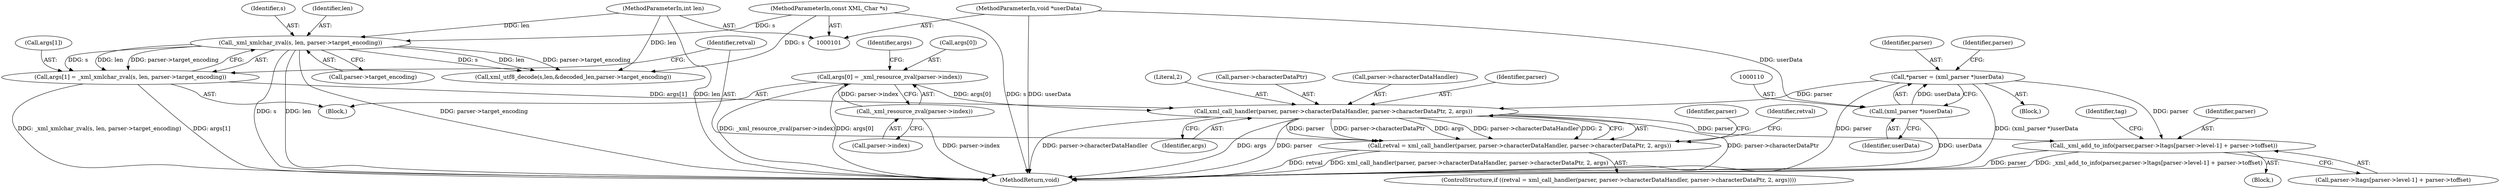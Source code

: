 digraph "0_php_dccda88f27a084bcbbb30198ace12b4e7ae961cc_4@pointer" {
"1000143" [label="(Call,xml_call_handler(parser, parser->characterDataHandler, parser->characterDataPtr, 2, args))"];
"1000107" [label="(Call,*parser = (xml_parser *)userData)"];
"1000109" [label="(Call,(xml_parser *)userData)"];
"1000102" [label="(MethodParameterIn,void *userData)"];
"1000122" [label="(Call,args[0] = _xml_resource_zval(parser->index))"];
"1000126" [label="(Call,_xml_resource_zval(parser->index))"];
"1000130" [label="(Call,args[1] = _xml_xmlchar_zval(s, len, parser->target_encoding))"];
"1000134" [label="(Call,_xml_xmlchar_zval(s, len, parser->target_encoding))"];
"1000103" [label="(MethodParameterIn,const XML_Char *s)"];
"1000104" [label="(MethodParameterIn,int len)"];
"1000141" [label="(Call,retval = xml_call_handler(parser, parser->characterDataHandler, parser->characterDataPtr, 2, args))"];
"1000392" [label="(Call,_xml_add_to_info(parser,parser->ltags[parser->level-1] + parser->toffset))"];
"1000387" [label="(Block,)"];
"1000126" [label="(Call,_xml_resource_zval(parser->index))"];
"1000122" [label="(Call,args[0] = _xml_resource_zval(parser->index))"];
"1000151" [label="(Literal,2)"];
"1000130" [label="(Call,args[1] = _xml_xmlchar_zval(s, len, parser->target_encoding))"];
"1000143" [label="(Call,xml_call_handler(parser, parser->characterDataHandler, parser->characterDataPtr, 2, args))"];
"1000137" [label="(Call,parser->target_encoding)"];
"1000104" [label="(MethodParameterIn,int len)"];
"1000111" [label="(Identifier,userData)"];
"1000141" [label="(Call,retval = xml_call_handler(parser, parser->characterDataHandler, parser->characterDataPtr, 2, args))"];
"1000109" [label="(Call,(xml_parser *)userData)"];
"1000171" [label="(Call,xml_utf8_decode(s,len,&decoded_len,parser->target_encoding))"];
"1000140" [label="(ControlStructure,if ((retval = xml_call_handler(parser, parser->characterDataHandler, parser->characterDataPtr, 2, args))))"];
"1000113" [label="(Identifier,parser)"];
"1000142" [label="(Identifier,retval)"];
"1000156" [label="(Identifier,retval)"];
"1000465" [label="(MethodReturn,void)"];
"1000148" [label="(Call,parser->characterDataPtr)"];
"1000108" [label="(Identifier,parser)"];
"1000135" [label="(Identifier,s)"];
"1000136" [label="(Identifier,len)"];
"1000393" [label="(Identifier,parser)"];
"1000131" [label="(Call,args[1])"];
"1000107" [label="(Call,*parser = (xml_parser *)userData)"];
"1000159" [label="(Identifier,parser)"];
"1000127" [label="(Call,parser->index)"];
"1000103" [label="(MethodParameterIn,const XML_Char *s)"];
"1000123" [label="(Call,args[0])"];
"1000102" [label="(MethodParameterIn,void *userData)"];
"1000134" [label="(Call,_xml_xmlchar_zval(s, len, parser->target_encoding))"];
"1000408" [label="(Identifier,tag)"];
"1000152" [label="(Identifier,args)"];
"1000132" [label="(Identifier,args)"];
"1000145" [label="(Call,parser->characterDataHandler)"];
"1000105" [label="(Block,)"];
"1000394" [label="(Call,parser->ltags[parser->level-1] + parser->toffset)"];
"1000121" [label="(Block,)"];
"1000392" [label="(Call,_xml_add_to_info(parser,parser->ltags[parser->level-1] + parser->toffset))"];
"1000144" [label="(Identifier,parser)"];
"1000143" -> "1000141"  [label="AST: "];
"1000143" -> "1000152"  [label="CFG: "];
"1000144" -> "1000143"  [label="AST: "];
"1000145" -> "1000143"  [label="AST: "];
"1000148" -> "1000143"  [label="AST: "];
"1000151" -> "1000143"  [label="AST: "];
"1000152" -> "1000143"  [label="AST: "];
"1000141" -> "1000143"  [label="CFG: "];
"1000143" -> "1000465"  [label="DDG: args"];
"1000143" -> "1000465"  [label="DDG: parser"];
"1000143" -> "1000465"  [label="DDG: parser->characterDataPtr"];
"1000143" -> "1000465"  [label="DDG: parser->characterDataHandler"];
"1000143" -> "1000141"  [label="DDG: parser"];
"1000143" -> "1000141"  [label="DDG: parser->characterDataPtr"];
"1000143" -> "1000141"  [label="DDG: args"];
"1000143" -> "1000141"  [label="DDG: parser->characterDataHandler"];
"1000143" -> "1000141"  [label="DDG: 2"];
"1000107" -> "1000143"  [label="DDG: parser"];
"1000122" -> "1000143"  [label="DDG: args[0]"];
"1000130" -> "1000143"  [label="DDG: args[1]"];
"1000143" -> "1000392"  [label="DDG: parser"];
"1000107" -> "1000105"  [label="AST: "];
"1000107" -> "1000109"  [label="CFG: "];
"1000108" -> "1000107"  [label="AST: "];
"1000109" -> "1000107"  [label="AST: "];
"1000113" -> "1000107"  [label="CFG: "];
"1000107" -> "1000465"  [label="DDG: parser"];
"1000107" -> "1000465"  [label="DDG: (xml_parser *)userData"];
"1000109" -> "1000107"  [label="DDG: userData"];
"1000107" -> "1000392"  [label="DDG: parser"];
"1000109" -> "1000111"  [label="CFG: "];
"1000110" -> "1000109"  [label="AST: "];
"1000111" -> "1000109"  [label="AST: "];
"1000109" -> "1000465"  [label="DDG: userData"];
"1000102" -> "1000109"  [label="DDG: userData"];
"1000102" -> "1000101"  [label="AST: "];
"1000102" -> "1000465"  [label="DDG: userData"];
"1000122" -> "1000121"  [label="AST: "];
"1000122" -> "1000126"  [label="CFG: "];
"1000123" -> "1000122"  [label="AST: "];
"1000126" -> "1000122"  [label="AST: "];
"1000132" -> "1000122"  [label="CFG: "];
"1000122" -> "1000465"  [label="DDG: _xml_resource_zval(parser->index)"];
"1000122" -> "1000465"  [label="DDG: args[0]"];
"1000126" -> "1000122"  [label="DDG: parser->index"];
"1000126" -> "1000127"  [label="CFG: "];
"1000127" -> "1000126"  [label="AST: "];
"1000126" -> "1000465"  [label="DDG: parser->index"];
"1000130" -> "1000121"  [label="AST: "];
"1000130" -> "1000134"  [label="CFG: "];
"1000131" -> "1000130"  [label="AST: "];
"1000134" -> "1000130"  [label="AST: "];
"1000142" -> "1000130"  [label="CFG: "];
"1000130" -> "1000465"  [label="DDG: _xml_xmlchar_zval(s, len, parser->target_encoding)"];
"1000130" -> "1000465"  [label="DDG: args[1]"];
"1000134" -> "1000130"  [label="DDG: s"];
"1000134" -> "1000130"  [label="DDG: len"];
"1000134" -> "1000130"  [label="DDG: parser->target_encoding"];
"1000134" -> "1000137"  [label="CFG: "];
"1000135" -> "1000134"  [label="AST: "];
"1000136" -> "1000134"  [label="AST: "];
"1000137" -> "1000134"  [label="AST: "];
"1000134" -> "1000465"  [label="DDG: s"];
"1000134" -> "1000465"  [label="DDG: len"];
"1000134" -> "1000465"  [label="DDG: parser->target_encoding"];
"1000103" -> "1000134"  [label="DDG: s"];
"1000104" -> "1000134"  [label="DDG: len"];
"1000134" -> "1000171"  [label="DDG: s"];
"1000134" -> "1000171"  [label="DDG: len"];
"1000134" -> "1000171"  [label="DDG: parser->target_encoding"];
"1000103" -> "1000101"  [label="AST: "];
"1000103" -> "1000465"  [label="DDG: s"];
"1000103" -> "1000171"  [label="DDG: s"];
"1000104" -> "1000101"  [label="AST: "];
"1000104" -> "1000465"  [label="DDG: len"];
"1000104" -> "1000171"  [label="DDG: len"];
"1000141" -> "1000140"  [label="AST: "];
"1000142" -> "1000141"  [label="AST: "];
"1000156" -> "1000141"  [label="CFG: "];
"1000159" -> "1000141"  [label="CFG: "];
"1000141" -> "1000465"  [label="DDG: retval"];
"1000141" -> "1000465"  [label="DDG: xml_call_handler(parser, parser->characterDataHandler, parser->characterDataPtr, 2, args)"];
"1000392" -> "1000387"  [label="AST: "];
"1000392" -> "1000394"  [label="CFG: "];
"1000393" -> "1000392"  [label="AST: "];
"1000394" -> "1000392"  [label="AST: "];
"1000408" -> "1000392"  [label="CFG: "];
"1000392" -> "1000465"  [label="DDG: _xml_add_to_info(parser,parser->ltags[parser->level-1] + parser->toffset)"];
"1000392" -> "1000465"  [label="DDG: parser"];
}

